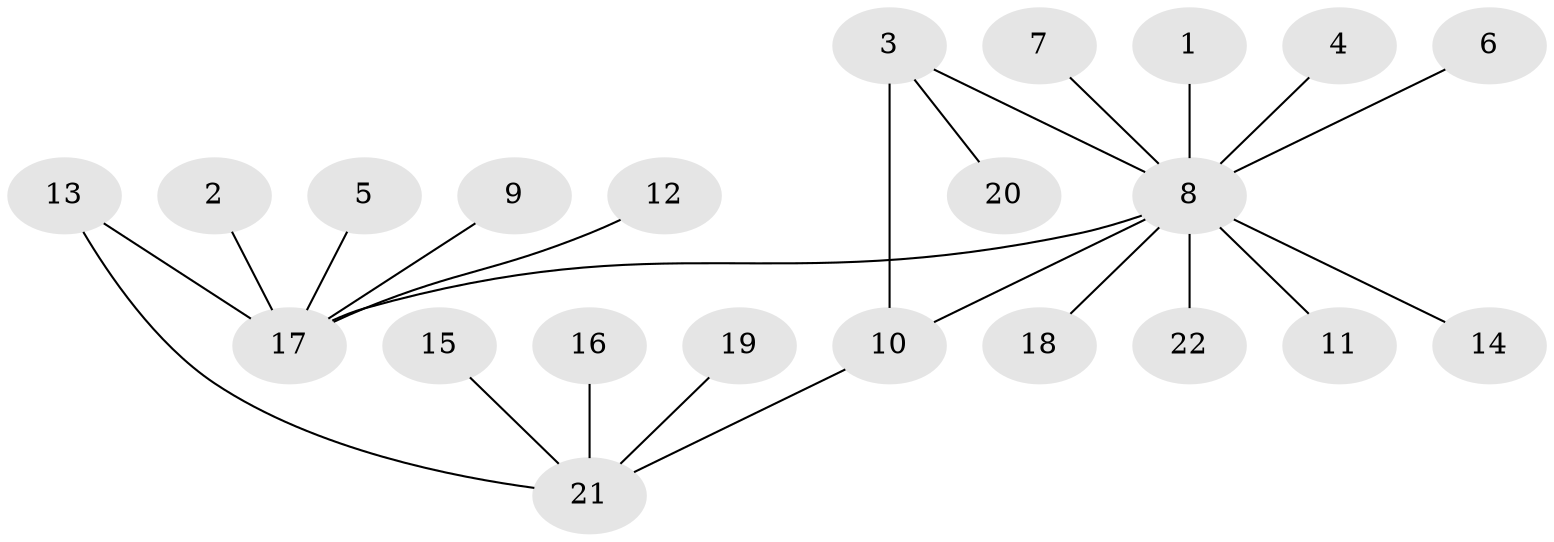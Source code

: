 // original degree distribution, {8: 0.014705882352941176, 1: 0.5882352941176471, 5: 0.014705882352941176, 14: 0.014705882352941176, 4: 0.07352941176470588, 9: 0.014705882352941176, 3: 0.058823529411764705, 2: 0.22058823529411764}
// Generated by graph-tools (version 1.1) at 2025/36/03/04/25 23:36:56]
// undirected, 22 vertices, 23 edges
graph export_dot {
  node [color=gray90,style=filled];
  1;
  2;
  3;
  4;
  5;
  6;
  7;
  8;
  9;
  10;
  11;
  12;
  13;
  14;
  15;
  16;
  17;
  18;
  19;
  20;
  21;
  22;
  1 -- 8 [weight=1.0];
  2 -- 17 [weight=1.0];
  3 -- 8 [weight=1.0];
  3 -- 10 [weight=1.0];
  3 -- 20 [weight=1.0];
  4 -- 8 [weight=1.0];
  5 -- 17 [weight=1.0];
  6 -- 8 [weight=1.0];
  7 -- 8 [weight=1.0];
  8 -- 10 [weight=1.0];
  8 -- 11 [weight=1.0];
  8 -- 14 [weight=1.0];
  8 -- 17 [weight=1.0];
  8 -- 18 [weight=1.0];
  8 -- 22 [weight=1.0];
  9 -- 17 [weight=1.0];
  10 -- 21 [weight=1.0];
  12 -- 17 [weight=1.0];
  13 -- 17 [weight=1.0];
  13 -- 21 [weight=1.0];
  15 -- 21 [weight=1.0];
  16 -- 21 [weight=1.0];
  19 -- 21 [weight=1.0];
}
